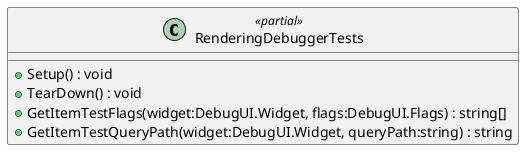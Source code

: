 @startuml
class RenderingDebuggerTests <<partial>> {
    + Setup() : void
    + TearDown() : void
    + GetItemTestFlags(widget:DebugUI.Widget, flags:DebugUI.Flags) : string[]
    + GetItemTestQueryPath(widget:DebugUI.Widget, queryPath:string) : string
}
@enduml
